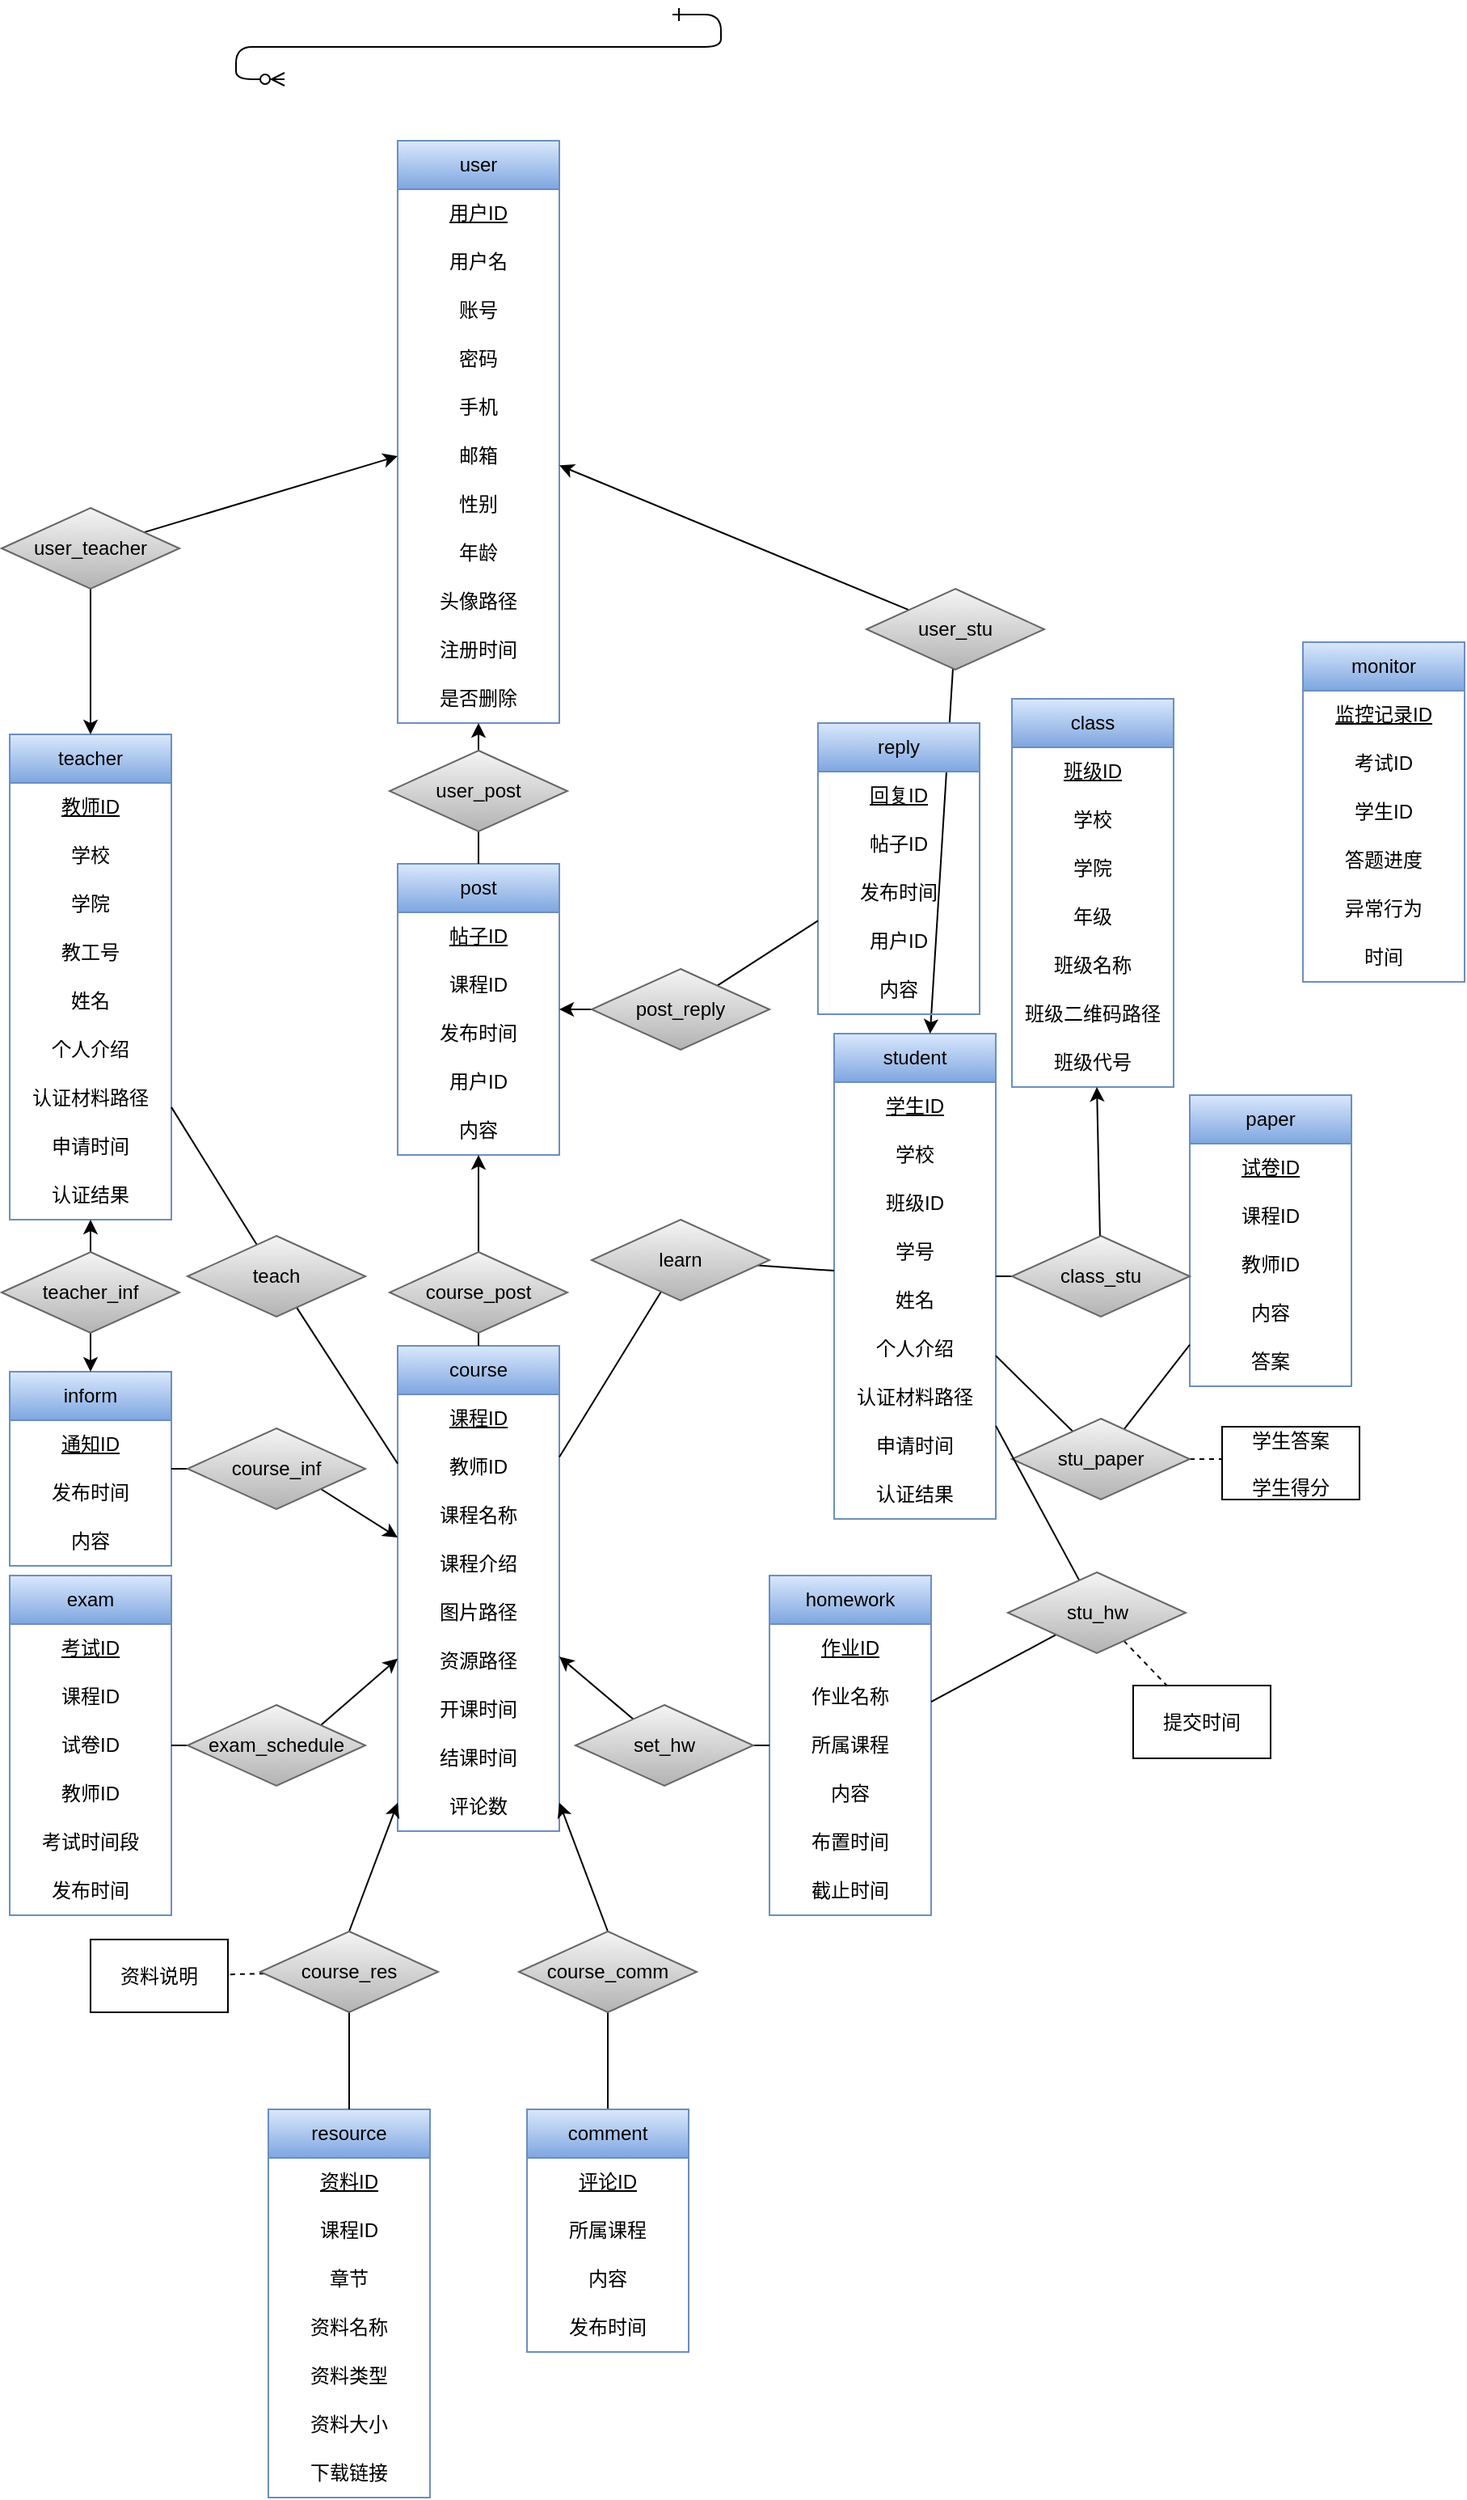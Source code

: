<mxfile version="24.6.4" type="github">
  <diagram id="R2lEEEUBdFMjLlhIrx00" name="Page-1">
    <mxGraphModel dx="1669" dy="955" grid="1" gridSize="10" guides="1" tooltips="1" connect="1" arrows="1" fold="0" page="1" pageScale="1" pageWidth="1200" pageHeight="1920" math="0" shadow="0" extFonts="Permanent Marker^https://fonts.googleapis.com/css?family=Permanent+Marker">
      <root>
        <mxCell id="0" />
        <mxCell id="1" parent="0" />
        <mxCell id="C-vyLk0tnHw3VtMMgP7b-12" value="" style="edgeStyle=entityRelationEdgeStyle;endArrow=ERzeroToMany;startArrow=ERone;endFill=1;startFill=0;" parent="1" target="C-vyLk0tnHw3VtMMgP7b-17" edge="1">
          <mxGeometry width="100" height="100" relative="1" as="geometry">
            <mxPoint x="700" y="165" as="sourcePoint" />
            <mxPoint x="460" y="205" as="targetPoint" />
          </mxGeometry>
        </mxCell>
        <mxCell id="mOBHNSPccrh7EoG30m3W-4" value="student" style="swimlane;fontStyle=0;childLayout=stackLayout;horizontal=1;startSize=30;horizontalStack=0;resizeParent=1;resizeParentMax=0;resizeLast=0;collapsible=1;marginBottom=0;whiteSpace=wrap;html=1;fillColor=#dae8fc;strokeColor=#6c8ebf;gradientColor=#7ea6e0;" vertex="1" parent="1">
          <mxGeometry x="800" y="795" width="100" height="300" as="geometry" />
        </mxCell>
        <mxCell id="mOBHNSPccrh7EoG30m3W-5" value="&lt;u&gt;学生ID&lt;/u&gt;" style="text;strokeColor=none;fillColor=none;align=center;verticalAlign=middle;spacingLeft=4;spacingRight=4;overflow=hidden;points=[[0,0.5],[1,0.5]];portConstraint=eastwest;rotatable=0;whiteSpace=wrap;html=1;" vertex="1" parent="mOBHNSPccrh7EoG30m3W-4">
          <mxGeometry y="30" width="100" height="30" as="geometry" />
        </mxCell>
        <mxCell id="mOBHNSPccrh7EoG30m3W-16" value="学校" style="text;strokeColor=none;fillColor=none;align=center;verticalAlign=middle;spacingLeft=4;spacingRight=4;overflow=hidden;points=[[0,0.5],[1,0.5]];portConstraint=eastwest;rotatable=0;whiteSpace=wrap;html=1;" vertex="1" parent="mOBHNSPccrh7EoG30m3W-4">
          <mxGeometry y="60" width="100" height="30" as="geometry" />
        </mxCell>
        <mxCell id="mOBHNSPccrh7EoG30m3W-18" value="班级ID" style="text;strokeColor=none;fillColor=none;align=center;verticalAlign=middle;spacingLeft=4;spacingRight=4;overflow=hidden;points=[[0,0.5],[1,0.5]];portConstraint=eastwest;rotatable=0;whiteSpace=wrap;html=1;" vertex="1" parent="mOBHNSPccrh7EoG30m3W-4">
          <mxGeometry y="90" width="100" height="30" as="geometry" />
        </mxCell>
        <mxCell id="mOBHNSPccrh7EoG30m3W-19" value="学号" style="text;strokeColor=none;fillColor=none;align=center;verticalAlign=middle;spacingLeft=4;spacingRight=4;overflow=hidden;points=[[0,0.5],[1,0.5]];portConstraint=eastwest;rotatable=0;whiteSpace=wrap;html=1;" vertex="1" parent="mOBHNSPccrh7EoG30m3W-4">
          <mxGeometry y="120" width="100" height="30" as="geometry" />
        </mxCell>
        <mxCell id="mOBHNSPccrh7EoG30m3W-20" value="姓名" style="text;strokeColor=none;fillColor=none;align=center;verticalAlign=middle;spacingLeft=4;spacingRight=4;overflow=hidden;points=[[0,0.5],[1,0.5]];portConstraint=eastwest;rotatable=0;whiteSpace=wrap;html=1;" vertex="1" parent="mOBHNSPccrh7EoG30m3W-4">
          <mxGeometry y="150" width="100" height="30" as="geometry" />
        </mxCell>
        <mxCell id="mOBHNSPccrh7EoG30m3W-21" value="个人介绍" style="text;strokeColor=none;fillColor=none;align=center;verticalAlign=middle;spacingLeft=4;spacingRight=4;overflow=hidden;points=[[0,0.5],[1,0.5]];portConstraint=eastwest;rotatable=0;whiteSpace=wrap;html=1;" vertex="1" parent="mOBHNSPccrh7EoG30m3W-4">
          <mxGeometry y="180" width="100" height="30" as="geometry" />
        </mxCell>
        <mxCell id="mOBHNSPccrh7EoG30m3W-22" value="认证材料路径" style="text;strokeColor=none;fillColor=none;align=center;verticalAlign=middle;spacingLeft=4;spacingRight=4;overflow=hidden;points=[[0,0.5],[1,0.5]];portConstraint=eastwest;rotatable=0;whiteSpace=wrap;html=1;" vertex="1" parent="mOBHNSPccrh7EoG30m3W-4">
          <mxGeometry y="210" width="100" height="30" as="geometry" />
        </mxCell>
        <mxCell id="mOBHNSPccrh7EoG30m3W-23" value="申请时间" style="text;strokeColor=none;fillColor=none;align=center;verticalAlign=middle;spacingLeft=4;spacingRight=4;overflow=hidden;points=[[0,0.5],[1,0.5]];portConstraint=eastwest;rotatable=0;whiteSpace=wrap;html=1;" vertex="1" parent="mOBHNSPccrh7EoG30m3W-4">
          <mxGeometry y="240" width="100" height="30" as="geometry" />
        </mxCell>
        <mxCell id="mOBHNSPccrh7EoG30m3W-24" value="认证结果" style="text;strokeColor=none;fillColor=none;align=center;verticalAlign=middle;spacingLeft=4;spacingRight=4;overflow=hidden;points=[[0,0.5],[1,0.5]];portConstraint=eastwest;rotatable=0;whiteSpace=wrap;html=1;" vertex="1" parent="mOBHNSPccrh7EoG30m3W-4">
          <mxGeometry y="270" width="100" height="30" as="geometry" />
        </mxCell>
        <mxCell id="mOBHNSPccrh7EoG30m3W-27" value="teacher" style="swimlane;fontStyle=0;childLayout=stackLayout;horizontal=1;startSize=30;horizontalStack=0;resizeParent=1;resizeParentMax=0;resizeLast=0;collapsible=1;marginBottom=0;whiteSpace=wrap;html=1;fillColor=#dae8fc;gradientColor=#7ea6e0;strokeColor=#6c8ebf;" vertex="1" parent="1">
          <mxGeometry x="290" y="610" width="100" height="300" as="geometry" />
        </mxCell>
        <mxCell id="mOBHNSPccrh7EoG30m3W-28" value="&lt;u&gt;教师ID&lt;/u&gt;" style="text;strokeColor=none;fillColor=none;align=center;verticalAlign=middle;spacingLeft=4;spacingRight=4;overflow=hidden;points=[[0,0.5],[1,0.5]];portConstraint=eastwest;rotatable=0;whiteSpace=wrap;html=1;" vertex="1" parent="mOBHNSPccrh7EoG30m3W-27">
          <mxGeometry y="30" width="100" height="30" as="geometry" />
        </mxCell>
        <mxCell id="mOBHNSPccrh7EoG30m3W-29" value="学校" style="text;strokeColor=none;fillColor=none;align=center;verticalAlign=middle;spacingLeft=4;spacingRight=4;overflow=hidden;points=[[0,0.5],[1,0.5]];portConstraint=eastwest;rotatable=0;whiteSpace=wrap;html=1;" vertex="1" parent="mOBHNSPccrh7EoG30m3W-27">
          <mxGeometry y="60" width="100" height="30" as="geometry" />
        </mxCell>
        <mxCell id="mOBHNSPccrh7EoG30m3W-30" value="学院" style="text;strokeColor=none;fillColor=none;align=center;verticalAlign=middle;spacingLeft=4;spacingRight=4;overflow=hidden;points=[[0,0.5],[1,0.5]];portConstraint=eastwest;rotatable=0;whiteSpace=wrap;html=1;" vertex="1" parent="mOBHNSPccrh7EoG30m3W-27">
          <mxGeometry y="90" width="100" height="30" as="geometry" />
        </mxCell>
        <mxCell id="mOBHNSPccrh7EoG30m3W-31" value="教工号" style="text;strokeColor=none;fillColor=none;align=center;verticalAlign=middle;spacingLeft=4;spacingRight=4;overflow=hidden;points=[[0,0.5],[1,0.5]];portConstraint=eastwest;rotatable=0;whiteSpace=wrap;html=1;" vertex="1" parent="mOBHNSPccrh7EoG30m3W-27">
          <mxGeometry y="120" width="100" height="30" as="geometry" />
        </mxCell>
        <mxCell id="mOBHNSPccrh7EoG30m3W-32" value="姓名" style="text;strokeColor=none;fillColor=none;align=center;verticalAlign=middle;spacingLeft=4;spacingRight=4;overflow=hidden;points=[[0,0.5],[1,0.5]];portConstraint=eastwest;rotatable=0;whiteSpace=wrap;html=1;" vertex="1" parent="mOBHNSPccrh7EoG30m3W-27">
          <mxGeometry y="150" width="100" height="30" as="geometry" />
        </mxCell>
        <mxCell id="mOBHNSPccrh7EoG30m3W-33" value="个人介绍" style="text;strokeColor=none;fillColor=none;align=center;verticalAlign=middle;spacingLeft=4;spacingRight=4;overflow=hidden;points=[[0,0.5],[1,0.5]];portConstraint=eastwest;rotatable=0;whiteSpace=wrap;html=1;" vertex="1" parent="mOBHNSPccrh7EoG30m3W-27">
          <mxGeometry y="180" width="100" height="30" as="geometry" />
        </mxCell>
        <mxCell id="mOBHNSPccrh7EoG30m3W-34" value="认证材料路径" style="text;strokeColor=none;fillColor=none;align=center;verticalAlign=middle;spacingLeft=4;spacingRight=4;overflow=hidden;points=[[0,0.5],[1,0.5]];portConstraint=eastwest;rotatable=0;whiteSpace=wrap;html=1;" vertex="1" parent="mOBHNSPccrh7EoG30m3W-27">
          <mxGeometry y="210" width="100" height="30" as="geometry" />
        </mxCell>
        <mxCell id="mOBHNSPccrh7EoG30m3W-35" value="申请时间" style="text;strokeColor=none;fillColor=none;align=center;verticalAlign=middle;spacingLeft=4;spacingRight=4;overflow=hidden;points=[[0,0.5],[1,0.5]];portConstraint=eastwest;rotatable=0;whiteSpace=wrap;html=1;" vertex="1" parent="mOBHNSPccrh7EoG30m3W-27">
          <mxGeometry y="240" width="100" height="30" as="geometry" />
        </mxCell>
        <mxCell id="mOBHNSPccrh7EoG30m3W-36" value="认证结果" style="text;strokeColor=none;fillColor=none;align=center;verticalAlign=middle;spacingLeft=4;spacingRight=4;overflow=hidden;points=[[0,0.5],[1,0.5]];portConstraint=eastwest;rotatable=0;whiteSpace=wrap;html=1;" vertex="1" parent="mOBHNSPccrh7EoG30m3W-27">
          <mxGeometry y="270" width="100" height="30" as="geometry" />
        </mxCell>
        <mxCell id="mOBHNSPccrh7EoG30m3W-39" value="user" style="swimlane;fontStyle=0;childLayout=stackLayout;horizontal=1;startSize=30;horizontalStack=0;resizeParent=1;resizeParentMax=0;resizeLast=0;collapsible=1;marginBottom=0;whiteSpace=wrap;html=1;fillColor=#dae8fc;strokeColor=#6c8ebf;gradientColor=#7ea6e0;" vertex="1" parent="1">
          <mxGeometry x="530" y="243" width="100" height="360" as="geometry" />
        </mxCell>
        <mxCell id="mOBHNSPccrh7EoG30m3W-40" value="&lt;u&gt;用户ID&lt;/u&gt;" style="text;strokeColor=none;fillColor=none;align=center;verticalAlign=middle;spacingLeft=4;spacingRight=4;overflow=hidden;points=[[0,0.5],[1,0.5]];portConstraint=eastwest;rotatable=0;whiteSpace=wrap;html=1;" vertex="1" parent="mOBHNSPccrh7EoG30m3W-39">
          <mxGeometry y="30" width="100" height="30" as="geometry" />
        </mxCell>
        <mxCell id="mOBHNSPccrh7EoG30m3W-41" value="用户名" style="text;strokeColor=none;fillColor=none;align=center;verticalAlign=middle;spacingLeft=4;spacingRight=4;overflow=hidden;points=[[0,0.5],[1,0.5]];portConstraint=eastwest;rotatable=0;whiteSpace=wrap;html=1;" vertex="1" parent="mOBHNSPccrh7EoG30m3W-39">
          <mxGeometry y="60" width="100" height="30" as="geometry" />
        </mxCell>
        <mxCell id="mOBHNSPccrh7EoG30m3W-42" value="账号" style="text;strokeColor=none;fillColor=none;align=center;verticalAlign=middle;spacingLeft=4;spacingRight=4;overflow=hidden;points=[[0,0.5],[1,0.5]];portConstraint=eastwest;rotatable=0;whiteSpace=wrap;html=1;" vertex="1" parent="mOBHNSPccrh7EoG30m3W-39">
          <mxGeometry y="90" width="100" height="30" as="geometry" />
        </mxCell>
        <mxCell id="mOBHNSPccrh7EoG30m3W-43" value="密码" style="text;strokeColor=none;fillColor=none;align=center;verticalAlign=middle;spacingLeft=4;spacingRight=4;overflow=hidden;points=[[0,0.5],[1,0.5]];portConstraint=eastwest;rotatable=0;whiteSpace=wrap;html=1;" vertex="1" parent="mOBHNSPccrh7EoG30m3W-39">
          <mxGeometry y="120" width="100" height="30" as="geometry" />
        </mxCell>
        <mxCell id="mOBHNSPccrh7EoG30m3W-44" value="手机" style="text;strokeColor=none;fillColor=none;align=center;verticalAlign=middle;spacingLeft=4;spacingRight=4;overflow=hidden;points=[[0,0.5],[1,0.5]];portConstraint=eastwest;rotatable=0;whiteSpace=wrap;html=1;" vertex="1" parent="mOBHNSPccrh7EoG30m3W-39">
          <mxGeometry y="150" width="100" height="30" as="geometry" />
        </mxCell>
        <mxCell id="mOBHNSPccrh7EoG30m3W-45" value="邮箱" style="text;strokeColor=none;fillColor=none;align=center;verticalAlign=middle;spacingLeft=4;spacingRight=4;overflow=hidden;points=[[0,0.5],[1,0.5]];portConstraint=eastwest;rotatable=0;whiteSpace=wrap;html=1;" vertex="1" parent="mOBHNSPccrh7EoG30m3W-39">
          <mxGeometry y="180" width="100" height="30" as="geometry" />
        </mxCell>
        <mxCell id="mOBHNSPccrh7EoG30m3W-46" value="性别" style="text;strokeColor=none;fillColor=none;align=center;verticalAlign=middle;spacingLeft=4;spacingRight=4;overflow=hidden;points=[[0,0.5],[1,0.5]];portConstraint=eastwest;rotatable=0;whiteSpace=wrap;html=1;" vertex="1" parent="mOBHNSPccrh7EoG30m3W-39">
          <mxGeometry y="210" width="100" height="30" as="geometry" />
        </mxCell>
        <mxCell id="mOBHNSPccrh7EoG30m3W-47" value="年龄" style="text;strokeColor=none;fillColor=none;align=center;verticalAlign=middle;spacingLeft=4;spacingRight=4;overflow=hidden;points=[[0,0.5],[1,0.5]];portConstraint=eastwest;rotatable=0;whiteSpace=wrap;html=1;" vertex="1" parent="mOBHNSPccrh7EoG30m3W-39">
          <mxGeometry y="240" width="100" height="30" as="geometry" />
        </mxCell>
        <mxCell id="mOBHNSPccrh7EoG30m3W-48" value="头像路径" style="text;strokeColor=none;fillColor=none;align=center;verticalAlign=middle;spacingLeft=4;spacingRight=4;overflow=hidden;points=[[0,0.5],[1,0.5]];portConstraint=eastwest;rotatable=0;whiteSpace=wrap;html=1;" vertex="1" parent="mOBHNSPccrh7EoG30m3W-39">
          <mxGeometry y="270" width="100" height="30" as="geometry" />
        </mxCell>
        <mxCell id="mOBHNSPccrh7EoG30m3W-49" value="注册时间" style="text;strokeColor=none;fillColor=none;align=center;verticalAlign=middle;spacingLeft=4;spacingRight=4;overflow=hidden;points=[[0,0.5],[1,0.5]];portConstraint=eastwest;rotatable=0;whiteSpace=wrap;html=1;" vertex="1" parent="mOBHNSPccrh7EoG30m3W-39">
          <mxGeometry y="300" width="100" height="30" as="geometry" />
        </mxCell>
        <mxCell id="mOBHNSPccrh7EoG30m3W-50" value="是否删除" style="text;strokeColor=none;fillColor=none;align=center;verticalAlign=middle;spacingLeft=4;spacingRight=4;overflow=hidden;points=[[0,0.5],[1,0.5]];portConstraint=eastwest;rotatable=0;whiteSpace=wrap;html=1;" vertex="1" parent="mOBHNSPccrh7EoG30m3W-39">
          <mxGeometry y="330" width="100" height="30" as="geometry" />
        </mxCell>
        <mxCell id="JICtloIAg-4X0a2bjhk1-2" style="rounded=0;orthogonalLoop=1;jettySize=auto;html=1;" edge="1" parent="1" source="JICtloIAg-4X0a2bjhk1-1" target="mOBHNSPccrh7EoG30m3W-27">
          <mxGeometry relative="1" as="geometry" />
        </mxCell>
        <mxCell id="JICtloIAg-4X0a2bjhk1-3" style="rounded=0;orthogonalLoop=1;jettySize=auto;html=1;" edge="1" parent="1" source="JICtloIAg-4X0a2bjhk1-1" target="mOBHNSPccrh7EoG30m3W-39">
          <mxGeometry relative="1" as="geometry" />
        </mxCell>
        <mxCell id="JICtloIAg-4X0a2bjhk1-1" value="user_teacher" style="rhombus;whiteSpace=wrap;html=1;fillColor=#f5f5f5;strokeColor=#666666;gradientColor=#b3b3b3;" vertex="1" parent="1">
          <mxGeometry x="285" y="470" width="110" height="50" as="geometry" />
        </mxCell>
        <mxCell id="JICtloIAg-4X0a2bjhk1-5" style="rounded=0;orthogonalLoop=1;jettySize=auto;html=1;" edge="1" parent="1" source="JICtloIAg-4X0a2bjhk1-4" target="mOBHNSPccrh7EoG30m3W-39">
          <mxGeometry relative="1" as="geometry" />
        </mxCell>
        <mxCell id="JICtloIAg-4X0a2bjhk1-6" style="rounded=0;orthogonalLoop=1;jettySize=auto;html=1;strokeColor=default;" edge="1" parent="1" source="JICtloIAg-4X0a2bjhk1-4" target="mOBHNSPccrh7EoG30m3W-4">
          <mxGeometry relative="1" as="geometry" />
        </mxCell>
        <mxCell id="JICtloIAg-4X0a2bjhk1-4" value="user_stu" style="rhombus;whiteSpace=wrap;html=1;fillColor=#f5f5f5;strokeColor=#666666;gradientColor=#b3b3b3;" vertex="1" parent="1">
          <mxGeometry x="820" y="520" width="110" height="50" as="geometry" />
        </mxCell>
        <mxCell id="JICtloIAg-4X0a2bjhk1-7" value="class" style="swimlane;fontStyle=0;childLayout=stackLayout;horizontal=1;startSize=30;horizontalStack=0;resizeParent=1;resizeParentMax=0;resizeLast=0;collapsible=1;marginBottom=0;whiteSpace=wrap;html=1;fillColor=#dae8fc;strokeColor=#6c8ebf;gradientColor=#7ea6e0;" vertex="1" parent="1">
          <mxGeometry x="910" y="588" width="100" height="240" as="geometry" />
        </mxCell>
        <mxCell id="JICtloIAg-4X0a2bjhk1-8" value="&lt;u&gt;班级ID&lt;/u&gt;" style="text;strokeColor=none;fillColor=none;align=center;verticalAlign=middle;spacingLeft=4;spacingRight=4;overflow=hidden;points=[[0,0.5],[1,0.5]];portConstraint=eastwest;rotatable=0;whiteSpace=wrap;html=1;" vertex="1" parent="JICtloIAg-4X0a2bjhk1-7">
          <mxGeometry y="30" width="100" height="30" as="geometry" />
        </mxCell>
        <mxCell id="JICtloIAg-4X0a2bjhk1-9" value="学校" style="text;strokeColor=none;fillColor=none;align=center;verticalAlign=middle;spacingLeft=4;spacingRight=4;overflow=hidden;points=[[0,0.5],[1,0.5]];portConstraint=eastwest;rotatable=0;whiteSpace=wrap;html=1;" vertex="1" parent="JICtloIAg-4X0a2bjhk1-7">
          <mxGeometry y="60" width="100" height="30" as="geometry" />
        </mxCell>
        <mxCell id="JICtloIAg-4X0a2bjhk1-10" value="学院" style="text;strokeColor=none;fillColor=none;align=center;verticalAlign=middle;spacingLeft=4;spacingRight=4;overflow=hidden;points=[[0,0.5],[1,0.5]];portConstraint=eastwest;rotatable=0;whiteSpace=wrap;html=1;" vertex="1" parent="JICtloIAg-4X0a2bjhk1-7">
          <mxGeometry y="90" width="100" height="30" as="geometry" />
        </mxCell>
        <mxCell id="JICtloIAg-4X0a2bjhk1-11" value="年级" style="text;strokeColor=none;fillColor=none;align=center;verticalAlign=middle;spacingLeft=4;spacingRight=4;overflow=hidden;points=[[0,0.5],[1,0.5]];portConstraint=eastwest;rotatable=0;whiteSpace=wrap;html=1;" vertex="1" parent="JICtloIAg-4X0a2bjhk1-7">
          <mxGeometry y="120" width="100" height="30" as="geometry" />
        </mxCell>
        <mxCell id="JICtloIAg-4X0a2bjhk1-12" value="班级名称" style="text;strokeColor=none;fillColor=none;align=center;verticalAlign=middle;spacingLeft=4;spacingRight=4;overflow=hidden;points=[[0,0.5],[1,0.5]];portConstraint=eastwest;rotatable=0;whiteSpace=wrap;html=1;" vertex="1" parent="JICtloIAg-4X0a2bjhk1-7">
          <mxGeometry y="150" width="100" height="30" as="geometry" />
        </mxCell>
        <mxCell id="JICtloIAg-4X0a2bjhk1-13" value="班级二维码路径" style="text;strokeColor=none;fillColor=none;align=center;verticalAlign=middle;spacingLeft=4;spacingRight=4;overflow=hidden;points=[[0,0.5],[1,0.5]];portConstraint=eastwest;rotatable=0;whiteSpace=wrap;html=1;" vertex="1" parent="JICtloIAg-4X0a2bjhk1-7">
          <mxGeometry y="180" width="100" height="30" as="geometry" />
        </mxCell>
        <mxCell id="JICtloIAg-4X0a2bjhk1-14" value="班级代号" style="text;strokeColor=none;fillColor=none;align=center;verticalAlign=middle;spacingLeft=4;spacingRight=4;overflow=hidden;points=[[0,0.5],[1,0.5]];portConstraint=eastwest;rotatable=0;whiteSpace=wrap;html=1;" vertex="1" parent="JICtloIAg-4X0a2bjhk1-7">
          <mxGeometry y="210" width="100" height="30" as="geometry" />
        </mxCell>
        <mxCell id="JICtloIAg-4X0a2bjhk1-19" value="course" style="swimlane;fontStyle=0;childLayout=stackLayout;horizontal=1;startSize=30;horizontalStack=0;resizeParent=1;resizeParentMax=0;resizeLast=0;collapsible=1;marginBottom=0;whiteSpace=wrap;html=1;fillColor=#dae8fc;gradientColor=#7ea6e0;strokeColor=#6c8ebf;" vertex="1" parent="1">
          <mxGeometry x="530" y="988" width="100" height="300" as="geometry" />
        </mxCell>
        <mxCell id="JICtloIAg-4X0a2bjhk1-20" value="&lt;u&gt;课程ID&lt;/u&gt;" style="text;strokeColor=none;fillColor=none;align=center;verticalAlign=middle;spacingLeft=4;spacingRight=4;overflow=hidden;points=[[0,0.5],[1,0.5]];portConstraint=eastwest;rotatable=0;whiteSpace=wrap;html=1;" vertex="1" parent="JICtloIAg-4X0a2bjhk1-19">
          <mxGeometry y="30" width="100" height="30" as="geometry" />
        </mxCell>
        <mxCell id="JICtloIAg-4X0a2bjhk1-21" value="教师ID" style="text;strokeColor=none;fillColor=none;align=center;verticalAlign=middle;spacingLeft=4;spacingRight=4;overflow=hidden;points=[[0,0.5],[1,0.5]];portConstraint=eastwest;rotatable=0;whiteSpace=wrap;html=1;" vertex="1" parent="JICtloIAg-4X0a2bjhk1-19">
          <mxGeometry y="60" width="100" height="30" as="geometry" />
        </mxCell>
        <mxCell id="JICtloIAg-4X0a2bjhk1-22" value="课程名称" style="text;strokeColor=none;fillColor=none;align=center;verticalAlign=middle;spacingLeft=4;spacingRight=4;overflow=hidden;points=[[0,0.5],[1,0.5]];portConstraint=eastwest;rotatable=0;whiteSpace=wrap;html=1;" vertex="1" parent="JICtloIAg-4X0a2bjhk1-19">
          <mxGeometry y="90" width="100" height="30" as="geometry" />
        </mxCell>
        <mxCell id="JICtloIAg-4X0a2bjhk1-23" value="课程介绍" style="text;strokeColor=none;fillColor=none;align=center;verticalAlign=middle;spacingLeft=4;spacingRight=4;overflow=hidden;points=[[0,0.5],[1,0.5]];portConstraint=eastwest;rotatable=0;whiteSpace=wrap;html=1;" vertex="1" parent="JICtloIAg-4X0a2bjhk1-19">
          <mxGeometry y="120" width="100" height="30" as="geometry" />
        </mxCell>
        <mxCell id="JICtloIAg-4X0a2bjhk1-24" value="图片路径" style="text;strokeColor=none;fillColor=none;align=center;verticalAlign=middle;spacingLeft=4;spacingRight=4;overflow=hidden;points=[[0,0.5],[1,0.5]];portConstraint=eastwest;rotatable=0;whiteSpace=wrap;html=1;" vertex="1" parent="JICtloIAg-4X0a2bjhk1-19">
          <mxGeometry y="150" width="100" height="30" as="geometry" />
        </mxCell>
        <mxCell id="JICtloIAg-4X0a2bjhk1-25" value="资源路径" style="text;strokeColor=none;fillColor=none;align=center;verticalAlign=middle;spacingLeft=4;spacingRight=4;overflow=hidden;points=[[0,0.5],[1,0.5]];portConstraint=eastwest;rotatable=0;whiteSpace=wrap;html=1;" vertex="1" parent="JICtloIAg-4X0a2bjhk1-19">
          <mxGeometry y="180" width="100" height="30" as="geometry" />
        </mxCell>
        <mxCell id="JICtloIAg-4X0a2bjhk1-26" value="开课时间" style="text;strokeColor=none;fillColor=none;align=center;verticalAlign=middle;spacingLeft=4;spacingRight=4;overflow=hidden;points=[[0,0.5],[1,0.5]];portConstraint=eastwest;rotatable=0;whiteSpace=wrap;html=1;" vertex="1" parent="JICtloIAg-4X0a2bjhk1-19">
          <mxGeometry y="210" width="100" height="30" as="geometry" />
        </mxCell>
        <mxCell id="JICtloIAg-4X0a2bjhk1-27" value="结课时间" style="text;strokeColor=none;fillColor=none;align=center;verticalAlign=middle;spacingLeft=4;spacingRight=4;overflow=hidden;points=[[0,0.5],[1,0.5]];portConstraint=eastwest;rotatable=0;whiteSpace=wrap;html=1;" vertex="1" parent="JICtloIAg-4X0a2bjhk1-19">
          <mxGeometry y="240" width="100" height="30" as="geometry" />
        </mxCell>
        <mxCell id="JICtloIAg-4X0a2bjhk1-28" value="评论数" style="text;strokeColor=none;fillColor=none;align=center;verticalAlign=middle;spacingLeft=4;spacingRight=4;overflow=hidden;points=[[0,0.5],[1,0.5]];portConstraint=eastwest;rotatable=0;whiteSpace=wrap;html=1;" vertex="1" parent="JICtloIAg-4X0a2bjhk1-19">
          <mxGeometry y="270" width="100" height="30" as="geometry" />
        </mxCell>
        <mxCell id="JICtloIAg-4X0a2bjhk1-31" value="resource" style="swimlane;fontStyle=0;childLayout=stackLayout;horizontal=1;startSize=30;horizontalStack=0;resizeParent=1;resizeParentMax=0;resizeLast=0;collapsible=1;marginBottom=0;whiteSpace=wrap;html=1;fillColor=#dae8fc;strokeColor=#6c8ebf;gradientColor=#7ea6e0;" vertex="1" parent="1">
          <mxGeometry x="450" y="1460" width="100" height="240" as="geometry" />
        </mxCell>
        <mxCell id="JICtloIAg-4X0a2bjhk1-32" value="&lt;u&gt;资料ID&lt;/u&gt;" style="text;strokeColor=none;fillColor=none;align=center;verticalAlign=middle;spacingLeft=4;spacingRight=4;overflow=hidden;points=[[0,0.5],[1,0.5]];portConstraint=eastwest;rotatable=0;whiteSpace=wrap;html=1;" vertex="1" parent="JICtloIAg-4X0a2bjhk1-31">
          <mxGeometry y="30" width="100" height="30" as="geometry" />
        </mxCell>
        <mxCell id="JICtloIAg-4X0a2bjhk1-33" value="课程ID" style="text;strokeColor=none;fillColor=none;align=center;verticalAlign=middle;spacingLeft=4;spacingRight=4;overflow=hidden;points=[[0,0.5],[1,0.5]];portConstraint=eastwest;rotatable=0;whiteSpace=wrap;html=1;" vertex="1" parent="JICtloIAg-4X0a2bjhk1-31">
          <mxGeometry y="60" width="100" height="30" as="geometry" />
        </mxCell>
        <mxCell id="JICtloIAg-4X0a2bjhk1-34" value="章节" style="text;strokeColor=none;fillColor=none;align=center;verticalAlign=middle;spacingLeft=4;spacingRight=4;overflow=hidden;points=[[0,0.5],[1,0.5]];portConstraint=eastwest;rotatable=0;whiteSpace=wrap;html=1;" vertex="1" parent="JICtloIAg-4X0a2bjhk1-31">
          <mxGeometry y="90" width="100" height="30" as="geometry" />
        </mxCell>
        <mxCell id="JICtloIAg-4X0a2bjhk1-35" value="资料名称" style="text;strokeColor=none;fillColor=none;align=center;verticalAlign=middle;spacingLeft=4;spacingRight=4;overflow=hidden;points=[[0,0.5],[1,0.5]];portConstraint=eastwest;rotatable=0;whiteSpace=wrap;html=1;" vertex="1" parent="JICtloIAg-4X0a2bjhk1-31">
          <mxGeometry y="120" width="100" height="30" as="geometry" />
        </mxCell>
        <mxCell id="JICtloIAg-4X0a2bjhk1-36" value="资料类型" style="text;strokeColor=none;fillColor=none;align=center;verticalAlign=middle;spacingLeft=4;spacingRight=4;overflow=hidden;points=[[0,0.5],[1,0.5]];portConstraint=eastwest;rotatable=0;whiteSpace=wrap;html=1;" vertex="1" parent="JICtloIAg-4X0a2bjhk1-31">
          <mxGeometry y="150" width="100" height="30" as="geometry" />
        </mxCell>
        <mxCell id="JICtloIAg-4X0a2bjhk1-37" value="资料大小" style="text;strokeColor=none;fillColor=none;align=center;verticalAlign=middle;spacingLeft=4;spacingRight=4;overflow=hidden;points=[[0,0.5],[1,0.5]];portConstraint=eastwest;rotatable=0;whiteSpace=wrap;html=1;" vertex="1" parent="JICtloIAg-4X0a2bjhk1-31">
          <mxGeometry y="180" width="100" height="30" as="geometry" />
        </mxCell>
        <mxCell id="JICtloIAg-4X0a2bjhk1-38" value="下载链接" style="text;strokeColor=none;fillColor=none;align=center;verticalAlign=middle;spacingLeft=4;spacingRight=4;overflow=hidden;points=[[0,0.5],[1,0.5]];portConstraint=eastwest;rotatable=0;whiteSpace=wrap;html=1;" vertex="1" parent="JICtloIAg-4X0a2bjhk1-31">
          <mxGeometry y="210" width="100" height="30" as="geometry" />
        </mxCell>
        <mxCell id="JICtloIAg-4X0a2bjhk1-41" value="inform" style="swimlane;fontStyle=0;childLayout=stackLayout;horizontal=1;startSize=30;horizontalStack=0;resizeParent=1;resizeParentMax=0;resizeLast=0;collapsible=1;marginBottom=0;whiteSpace=wrap;html=1;fillColor=#dae8fc;strokeColor=#6c8ebf;gradientColor=#7ea6e0;" vertex="1" parent="1">
          <mxGeometry x="290" y="1004" width="100" height="120" as="geometry" />
        </mxCell>
        <mxCell id="JICtloIAg-4X0a2bjhk1-42" value="&lt;u&gt;通知ID&lt;/u&gt;" style="text;strokeColor=none;fillColor=none;align=center;verticalAlign=middle;spacingLeft=4;spacingRight=4;overflow=hidden;points=[[0,0.5],[1,0.5]];portConstraint=eastwest;rotatable=0;whiteSpace=wrap;html=1;" vertex="1" parent="JICtloIAg-4X0a2bjhk1-41">
          <mxGeometry y="30" width="100" height="30" as="geometry" />
        </mxCell>
        <mxCell id="JICtloIAg-4X0a2bjhk1-43" value="发布时间" style="text;strokeColor=none;fillColor=none;align=center;verticalAlign=middle;spacingLeft=4;spacingRight=4;overflow=hidden;points=[[0,0.5],[1,0.5]];portConstraint=eastwest;rotatable=0;whiteSpace=wrap;html=1;" vertex="1" parent="JICtloIAg-4X0a2bjhk1-41">
          <mxGeometry y="60" width="100" height="30" as="geometry" />
        </mxCell>
        <mxCell id="JICtloIAg-4X0a2bjhk1-44" value="内容" style="text;strokeColor=none;fillColor=none;align=center;verticalAlign=middle;spacingLeft=4;spacingRight=4;overflow=hidden;points=[[0,0.5],[1,0.5]];portConstraint=eastwest;rotatable=0;whiteSpace=wrap;html=1;" vertex="1" parent="JICtloIAg-4X0a2bjhk1-41">
          <mxGeometry y="90" width="100" height="30" as="geometry" />
        </mxCell>
        <mxCell id="JICtloIAg-4X0a2bjhk1-49" value="homework" style="swimlane;fontStyle=0;childLayout=stackLayout;horizontal=1;startSize=30;horizontalStack=0;resizeParent=1;resizeParentMax=0;resizeLast=0;collapsible=1;marginBottom=0;whiteSpace=wrap;html=1;fillColor=#dae8fc;gradientColor=#7ea6e0;strokeColor=#6c8ebf;" vertex="1" parent="1">
          <mxGeometry x="760" y="1130" width="100" height="210" as="geometry" />
        </mxCell>
        <mxCell id="JICtloIAg-4X0a2bjhk1-50" value="&lt;u&gt;作业ID&lt;/u&gt;" style="text;strokeColor=none;fillColor=none;align=center;verticalAlign=middle;spacingLeft=4;spacingRight=4;overflow=hidden;points=[[0,0.5],[1,0.5]];portConstraint=eastwest;rotatable=0;whiteSpace=wrap;html=1;" vertex="1" parent="JICtloIAg-4X0a2bjhk1-49">
          <mxGeometry y="30" width="100" height="30" as="geometry" />
        </mxCell>
        <mxCell id="JICtloIAg-4X0a2bjhk1-51" value="作业名称" style="text;strokeColor=none;fillColor=none;align=center;verticalAlign=middle;spacingLeft=4;spacingRight=4;overflow=hidden;points=[[0,0.5],[1,0.5]];portConstraint=eastwest;rotatable=0;whiteSpace=wrap;html=1;" vertex="1" parent="JICtloIAg-4X0a2bjhk1-49">
          <mxGeometry y="60" width="100" height="30" as="geometry" />
        </mxCell>
        <mxCell id="JICtloIAg-4X0a2bjhk1-52" value="所属课程" style="text;strokeColor=none;fillColor=none;align=center;verticalAlign=middle;spacingLeft=4;spacingRight=4;overflow=hidden;points=[[0,0.5],[1,0.5]];portConstraint=eastwest;rotatable=0;whiteSpace=wrap;html=1;" vertex="1" parent="JICtloIAg-4X0a2bjhk1-49">
          <mxGeometry y="90" width="100" height="30" as="geometry" />
        </mxCell>
        <mxCell id="JICtloIAg-4X0a2bjhk1-53" value="内容" style="text;strokeColor=none;fillColor=none;align=center;verticalAlign=middle;spacingLeft=4;spacingRight=4;overflow=hidden;points=[[0,0.5],[1,0.5]];portConstraint=eastwest;rotatable=0;whiteSpace=wrap;html=1;" vertex="1" parent="JICtloIAg-4X0a2bjhk1-49">
          <mxGeometry y="120" width="100" height="30" as="geometry" />
        </mxCell>
        <mxCell id="JICtloIAg-4X0a2bjhk1-54" value="布置时间" style="text;strokeColor=none;fillColor=none;align=center;verticalAlign=middle;spacingLeft=4;spacingRight=4;overflow=hidden;points=[[0,0.5],[1,0.5]];portConstraint=eastwest;rotatable=0;whiteSpace=wrap;html=1;" vertex="1" parent="JICtloIAg-4X0a2bjhk1-49">
          <mxGeometry y="150" width="100" height="30" as="geometry" />
        </mxCell>
        <mxCell id="JICtloIAg-4X0a2bjhk1-55" value="截止时间" style="text;strokeColor=none;fillColor=none;align=center;verticalAlign=middle;spacingLeft=4;spacingRight=4;overflow=hidden;points=[[0,0.5],[1,0.5]];portConstraint=eastwest;rotatable=0;whiteSpace=wrap;html=1;" vertex="1" parent="JICtloIAg-4X0a2bjhk1-49">
          <mxGeometry y="180" width="100" height="30" as="geometry" />
        </mxCell>
        <mxCell id="JICtloIAg-4X0a2bjhk1-61" value="reply" style="swimlane;fontStyle=0;childLayout=stackLayout;horizontal=1;startSize=30;horizontalStack=0;resizeParent=1;resizeParentMax=0;resizeLast=0;collapsible=1;marginBottom=0;whiteSpace=wrap;html=1;fillColor=#dae8fc;gradientColor=#7ea6e0;strokeColor=#6c8ebf;" vertex="1" parent="1">
          <mxGeometry x="790" y="603" width="100" height="180" as="geometry" />
        </mxCell>
        <mxCell id="JICtloIAg-4X0a2bjhk1-62" value="&lt;u&gt;回复ID&lt;/u&gt;" style="text;strokeColor=none;fillColor=none;align=center;verticalAlign=middle;spacingLeft=4;spacingRight=4;overflow=hidden;points=[[0,0.5],[1,0.5]];portConstraint=eastwest;rotatable=0;whiteSpace=wrap;html=1;" vertex="1" parent="JICtloIAg-4X0a2bjhk1-61">
          <mxGeometry y="30" width="100" height="30" as="geometry" />
        </mxCell>
        <mxCell id="JICtloIAg-4X0a2bjhk1-66" value="帖子ID" style="text;strokeColor=none;fillColor=none;align=center;verticalAlign=middle;spacingLeft=4;spacingRight=4;overflow=hidden;points=[[0,0.5],[1,0.5]];portConstraint=eastwest;rotatable=0;whiteSpace=wrap;html=1;" vertex="1" parent="JICtloIAg-4X0a2bjhk1-61">
          <mxGeometry y="60" width="100" height="30" as="geometry" />
        </mxCell>
        <mxCell id="JICtloIAg-4X0a2bjhk1-63" value="发布时间" style="text;strokeColor=none;fillColor=none;align=center;verticalAlign=middle;spacingLeft=4;spacingRight=4;overflow=hidden;points=[[0,0.5],[1,0.5]];portConstraint=eastwest;rotatable=0;whiteSpace=wrap;html=1;" vertex="1" parent="JICtloIAg-4X0a2bjhk1-61">
          <mxGeometry y="90" width="100" height="30" as="geometry" />
        </mxCell>
        <mxCell id="JICtloIAg-4X0a2bjhk1-64" value="用户ID" style="text;strokeColor=none;fillColor=none;align=center;verticalAlign=middle;spacingLeft=4;spacingRight=4;overflow=hidden;points=[[0,0.5],[1,0.5]];portConstraint=eastwest;rotatable=0;whiteSpace=wrap;html=1;" vertex="1" parent="JICtloIAg-4X0a2bjhk1-61">
          <mxGeometry y="120" width="100" height="30" as="geometry" />
        </mxCell>
        <mxCell id="JICtloIAg-4X0a2bjhk1-65" value="内容" style="text;strokeColor=none;fillColor=none;align=center;verticalAlign=middle;spacingLeft=4;spacingRight=4;overflow=hidden;points=[[0,0.5],[1,0.5]];portConstraint=eastwest;rotatable=0;whiteSpace=wrap;html=1;" vertex="1" parent="JICtloIAg-4X0a2bjhk1-61">
          <mxGeometry y="150" width="100" height="30" as="geometry" />
        </mxCell>
        <mxCell id="JICtloIAg-4X0a2bjhk1-68" value="exam" style="swimlane;fontStyle=0;childLayout=stackLayout;horizontal=1;startSize=30;horizontalStack=0;resizeParent=1;resizeParentMax=0;resizeLast=0;collapsible=1;marginBottom=0;whiteSpace=wrap;html=1;fillColor=#dae8fc;strokeColor=#6c8ebf;gradientColor=#7ea6e0;" vertex="1" parent="1">
          <mxGeometry x="290" y="1130" width="100" height="210" as="geometry" />
        </mxCell>
        <mxCell id="JICtloIAg-4X0a2bjhk1-69" value="&lt;u&gt;考试ID&lt;/u&gt;" style="text;strokeColor=none;fillColor=none;align=center;verticalAlign=middle;spacingLeft=4;spacingRight=4;overflow=hidden;points=[[0,0.5],[1,0.5]];portConstraint=eastwest;rotatable=0;whiteSpace=wrap;html=1;" vertex="1" parent="JICtloIAg-4X0a2bjhk1-68">
          <mxGeometry y="30" width="100" height="30" as="geometry" />
        </mxCell>
        <mxCell id="JICtloIAg-4X0a2bjhk1-70" value="课程ID" style="text;strokeColor=none;fillColor=none;align=center;verticalAlign=middle;spacingLeft=4;spacingRight=4;overflow=hidden;points=[[0,0.5],[1,0.5]];portConstraint=eastwest;rotatable=0;whiteSpace=wrap;html=1;" vertex="1" parent="JICtloIAg-4X0a2bjhk1-68">
          <mxGeometry y="60" width="100" height="30" as="geometry" />
        </mxCell>
        <mxCell id="JICtloIAg-4X0a2bjhk1-71" value="试卷ID" style="text;strokeColor=none;fillColor=none;align=center;verticalAlign=middle;spacingLeft=4;spacingRight=4;overflow=hidden;points=[[0,0.5],[1,0.5]];portConstraint=eastwest;rotatable=0;whiteSpace=wrap;html=1;" vertex="1" parent="JICtloIAg-4X0a2bjhk1-68">
          <mxGeometry y="90" width="100" height="30" as="geometry" />
        </mxCell>
        <mxCell id="JICtloIAg-4X0a2bjhk1-72" value="教师ID" style="text;strokeColor=none;fillColor=none;align=center;verticalAlign=middle;spacingLeft=4;spacingRight=4;overflow=hidden;points=[[0,0.5],[1,0.5]];portConstraint=eastwest;rotatable=0;whiteSpace=wrap;html=1;" vertex="1" parent="JICtloIAg-4X0a2bjhk1-68">
          <mxGeometry y="120" width="100" height="30" as="geometry" />
        </mxCell>
        <mxCell id="JICtloIAg-4X0a2bjhk1-173" value="考试时间段" style="text;strokeColor=none;fillColor=none;align=center;verticalAlign=middle;spacingLeft=4;spacingRight=4;overflow=hidden;points=[[0,0.5],[1,0.5]];portConstraint=eastwest;rotatable=0;whiteSpace=wrap;html=1;" vertex="1" parent="JICtloIAg-4X0a2bjhk1-68">
          <mxGeometry y="150" width="100" height="30" as="geometry" />
        </mxCell>
        <mxCell id="JICtloIAg-4X0a2bjhk1-174" value="发布时间" style="text;strokeColor=none;fillColor=none;align=center;verticalAlign=middle;spacingLeft=4;spacingRight=4;overflow=hidden;points=[[0,0.5],[1,0.5]];portConstraint=eastwest;rotatable=0;whiteSpace=wrap;html=1;" vertex="1" parent="JICtloIAg-4X0a2bjhk1-68">
          <mxGeometry y="180" width="100" height="30" as="geometry" />
        </mxCell>
        <mxCell id="JICtloIAg-4X0a2bjhk1-74" value="paper" style="swimlane;fontStyle=0;childLayout=stackLayout;horizontal=1;startSize=30;horizontalStack=0;resizeParent=1;resizeParentMax=0;resizeLast=0;collapsible=1;marginBottom=0;whiteSpace=wrap;html=1;fillColor=#dae8fc;gradientColor=#7ea6e0;strokeColor=#6c8ebf;" vertex="1" parent="1">
          <mxGeometry x="1020" y="833" width="100" height="180" as="geometry" />
        </mxCell>
        <mxCell id="JICtloIAg-4X0a2bjhk1-75" value="&lt;u&gt;试卷ID&lt;/u&gt;" style="text;strokeColor=none;fillColor=none;align=center;verticalAlign=middle;spacingLeft=4;spacingRight=4;overflow=hidden;points=[[0,0.5],[1,0.5]];portConstraint=eastwest;rotatable=0;whiteSpace=wrap;html=1;" vertex="1" parent="JICtloIAg-4X0a2bjhk1-74">
          <mxGeometry y="30" width="100" height="30" as="geometry" />
        </mxCell>
        <mxCell id="JICtloIAg-4X0a2bjhk1-76" value="课程ID" style="text;strokeColor=none;fillColor=none;align=center;verticalAlign=middle;spacingLeft=4;spacingRight=4;overflow=hidden;points=[[0,0.5],[1,0.5]];portConstraint=eastwest;rotatable=0;whiteSpace=wrap;html=1;" vertex="1" parent="JICtloIAg-4X0a2bjhk1-74">
          <mxGeometry y="60" width="100" height="30" as="geometry" />
        </mxCell>
        <mxCell id="JICtloIAg-4X0a2bjhk1-77" value="教师ID" style="text;strokeColor=none;fillColor=none;align=center;verticalAlign=middle;spacingLeft=4;spacingRight=4;overflow=hidden;points=[[0,0.5],[1,0.5]];portConstraint=eastwest;rotatable=0;whiteSpace=wrap;html=1;" vertex="1" parent="JICtloIAg-4X0a2bjhk1-74">
          <mxGeometry y="90" width="100" height="30" as="geometry" />
        </mxCell>
        <mxCell id="JICtloIAg-4X0a2bjhk1-79" value="内容" style="text;strokeColor=none;fillColor=none;align=center;verticalAlign=middle;spacingLeft=4;spacingRight=4;overflow=hidden;points=[[0,0.5],[1,0.5]];portConstraint=eastwest;rotatable=0;whiteSpace=wrap;html=1;" vertex="1" parent="JICtloIAg-4X0a2bjhk1-74">
          <mxGeometry y="120" width="100" height="30" as="geometry" />
        </mxCell>
        <mxCell id="JICtloIAg-4X0a2bjhk1-80" value="答案" style="text;strokeColor=none;fillColor=none;align=center;verticalAlign=middle;spacingLeft=4;spacingRight=4;overflow=hidden;points=[[0,0.5],[1,0.5]];portConstraint=eastwest;rotatable=0;whiteSpace=wrap;html=1;" vertex="1" parent="JICtloIAg-4X0a2bjhk1-74">
          <mxGeometry y="150" width="100" height="30" as="geometry" />
        </mxCell>
        <mxCell id="JICtloIAg-4X0a2bjhk1-83" value="monitor" style="swimlane;fontStyle=0;childLayout=stackLayout;horizontal=1;startSize=30;horizontalStack=0;resizeParent=1;resizeParentMax=0;resizeLast=0;collapsible=1;marginBottom=0;whiteSpace=wrap;html=1;fillColor=#dae8fc;strokeColor=#6c8ebf;gradientColor=#7ea6e0;" vertex="1" parent="1">
          <mxGeometry x="1090" y="553" width="100" height="210" as="geometry" />
        </mxCell>
        <mxCell id="JICtloIAg-4X0a2bjhk1-84" value="&lt;u&gt;监控记录ID&lt;/u&gt;" style="text;strokeColor=none;fillColor=none;align=center;verticalAlign=middle;spacingLeft=4;spacingRight=4;overflow=hidden;points=[[0,0.5],[1,0.5]];portConstraint=eastwest;rotatable=0;whiteSpace=wrap;html=1;" vertex="1" parent="JICtloIAg-4X0a2bjhk1-83">
          <mxGeometry y="30" width="100" height="30" as="geometry" />
        </mxCell>
        <mxCell id="JICtloIAg-4X0a2bjhk1-85" value="考试ID" style="text;strokeColor=none;fillColor=none;align=center;verticalAlign=middle;spacingLeft=4;spacingRight=4;overflow=hidden;points=[[0,0.5],[1,0.5]];portConstraint=eastwest;rotatable=0;whiteSpace=wrap;html=1;" vertex="1" parent="JICtloIAg-4X0a2bjhk1-83">
          <mxGeometry y="60" width="100" height="30" as="geometry" />
        </mxCell>
        <mxCell id="JICtloIAg-4X0a2bjhk1-86" value="学生ID" style="text;strokeColor=none;fillColor=none;align=center;verticalAlign=middle;spacingLeft=4;spacingRight=4;overflow=hidden;points=[[0,0.5],[1,0.5]];portConstraint=eastwest;rotatable=0;whiteSpace=wrap;html=1;" vertex="1" parent="JICtloIAg-4X0a2bjhk1-83">
          <mxGeometry y="90" width="100" height="30" as="geometry" />
        </mxCell>
        <mxCell id="JICtloIAg-4X0a2bjhk1-87" value="答题进度" style="text;strokeColor=none;fillColor=none;align=center;verticalAlign=middle;spacingLeft=4;spacingRight=4;overflow=hidden;points=[[0,0.5],[1,0.5]];portConstraint=eastwest;rotatable=0;whiteSpace=wrap;html=1;" vertex="1" parent="JICtloIAg-4X0a2bjhk1-83">
          <mxGeometry y="120" width="100" height="30" as="geometry" />
        </mxCell>
        <mxCell id="JICtloIAg-4X0a2bjhk1-88" value="异常行为" style="text;strokeColor=none;fillColor=none;align=center;verticalAlign=middle;spacingLeft=4;spacingRight=4;overflow=hidden;points=[[0,0.5],[1,0.5]];portConstraint=eastwest;rotatable=0;whiteSpace=wrap;html=1;" vertex="1" parent="JICtloIAg-4X0a2bjhk1-83">
          <mxGeometry y="150" width="100" height="30" as="geometry" />
        </mxCell>
        <mxCell id="JICtloIAg-4X0a2bjhk1-89" value="时间" style="text;strokeColor=none;fillColor=none;align=center;verticalAlign=middle;spacingLeft=4;spacingRight=4;overflow=hidden;points=[[0,0.5],[1,0.5]];portConstraint=eastwest;rotatable=0;whiteSpace=wrap;html=1;" vertex="1" parent="JICtloIAg-4X0a2bjhk1-83">
          <mxGeometry y="180" width="100" height="30" as="geometry" />
        </mxCell>
        <mxCell id="JICtloIAg-4X0a2bjhk1-92" style="rounded=0;orthogonalLoop=1;jettySize=auto;html=1;endArrow=none;endFill=0;" edge="1" parent="1" source="JICtloIAg-4X0a2bjhk1-91" target="JICtloIAg-4X0a2bjhk1-49">
          <mxGeometry relative="1" as="geometry" />
        </mxCell>
        <mxCell id="JICtloIAg-4X0a2bjhk1-118" style="rounded=0;orthogonalLoop=1;jettySize=auto;html=1;" edge="1" parent="1" source="JICtloIAg-4X0a2bjhk1-91" target="JICtloIAg-4X0a2bjhk1-19">
          <mxGeometry relative="1" as="geometry">
            <Array as="points" />
          </mxGeometry>
        </mxCell>
        <mxCell id="JICtloIAg-4X0a2bjhk1-91" value="set_hw" style="rhombus;whiteSpace=wrap;html=1;fillColor=#f5f5f5;strokeColor=#666666;gradientColor=#b3b3b3;" vertex="1" parent="1">
          <mxGeometry x="640" y="1210" width="110" height="50" as="geometry" />
        </mxCell>
        <mxCell id="JICtloIAg-4X0a2bjhk1-94" value="post" style="swimlane;fontStyle=0;childLayout=stackLayout;horizontal=1;startSize=30;horizontalStack=0;resizeParent=1;resizeParentMax=0;resizeLast=0;collapsible=1;marginBottom=0;whiteSpace=wrap;html=1;fillColor=#dae8fc;gradientColor=#7ea6e0;strokeColor=#6c8ebf;" vertex="1" parent="1">
          <mxGeometry x="530" y="690" width="100" height="180" as="geometry" />
        </mxCell>
        <mxCell id="JICtloIAg-4X0a2bjhk1-95" value="&lt;u&gt;帖子ID&lt;/u&gt;" style="text;strokeColor=none;fillColor=none;align=center;verticalAlign=middle;spacingLeft=4;spacingRight=4;overflow=hidden;points=[[0,0.5],[1,0.5]];portConstraint=eastwest;rotatable=0;whiteSpace=wrap;html=1;" vertex="1" parent="JICtloIAg-4X0a2bjhk1-94">
          <mxGeometry y="30" width="100" height="30" as="geometry" />
        </mxCell>
        <mxCell id="JICtloIAg-4X0a2bjhk1-100" value="课程ID" style="text;strokeColor=none;fillColor=none;align=center;verticalAlign=middle;spacingLeft=4;spacingRight=4;overflow=hidden;points=[[0,0.5],[1,0.5]];portConstraint=eastwest;rotatable=0;whiteSpace=wrap;html=1;" vertex="1" parent="JICtloIAg-4X0a2bjhk1-94">
          <mxGeometry y="60" width="100" height="30" as="geometry" />
        </mxCell>
        <mxCell id="JICtloIAg-4X0a2bjhk1-96" value="发布时间" style="text;strokeColor=none;fillColor=none;align=center;verticalAlign=middle;spacingLeft=4;spacingRight=4;overflow=hidden;points=[[0,0.5],[1,0.5]];portConstraint=eastwest;rotatable=0;whiteSpace=wrap;html=1;" vertex="1" parent="JICtloIAg-4X0a2bjhk1-94">
          <mxGeometry y="90" width="100" height="30" as="geometry" />
        </mxCell>
        <mxCell id="JICtloIAg-4X0a2bjhk1-97" value="用户ID" style="text;strokeColor=none;fillColor=none;align=center;verticalAlign=middle;spacingLeft=4;spacingRight=4;overflow=hidden;points=[[0,0.5],[1,0.5]];portConstraint=eastwest;rotatable=0;whiteSpace=wrap;html=1;" vertex="1" parent="JICtloIAg-4X0a2bjhk1-94">
          <mxGeometry y="120" width="100" height="30" as="geometry" />
        </mxCell>
        <mxCell id="JICtloIAg-4X0a2bjhk1-98" value="内容" style="text;strokeColor=none;fillColor=none;align=center;verticalAlign=middle;spacingLeft=4;spacingRight=4;overflow=hidden;points=[[0,0.5],[1,0.5]];portConstraint=eastwest;rotatable=0;whiteSpace=wrap;html=1;" vertex="1" parent="JICtloIAg-4X0a2bjhk1-94">
          <mxGeometry y="150" width="100" height="30" as="geometry" />
        </mxCell>
        <mxCell id="JICtloIAg-4X0a2bjhk1-102" style="rounded=0;orthogonalLoop=1;jettySize=auto;html=1;endArrow=none;endFill=0;" edge="1" parent="1" source="JICtloIAg-4X0a2bjhk1-101" target="JICtloIAg-4X0a2bjhk1-19">
          <mxGeometry relative="1" as="geometry" />
        </mxCell>
        <mxCell id="JICtloIAg-4X0a2bjhk1-117" style="rounded=0;orthogonalLoop=1;jettySize=auto;html=1;" edge="1" parent="1" source="JICtloIAg-4X0a2bjhk1-101" target="JICtloIAg-4X0a2bjhk1-94">
          <mxGeometry relative="1" as="geometry" />
        </mxCell>
        <mxCell id="JICtloIAg-4X0a2bjhk1-101" value="course_post" style="rhombus;whiteSpace=wrap;html=1;fillColor=#f5f5f5;strokeColor=#666666;gradientColor=#b3b3b3;" vertex="1" parent="1">
          <mxGeometry x="525" y="930" width="110" height="50" as="geometry" />
        </mxCell>
        <mxCell id="JICtloIAg-4X0a2bjhk1-106" style="rounded=0;orthogonalLoop=1;jettySize=auto;html=1;endArrow=classic;endFill=1;" edge="1" parent="1" source="JICtloIAg-4X0a2bjhk1-104" target="JICtloIAg-4X0a2bjhk1-94">
          <mxGeometry relative="1" as="geometry" />
        </mxCell>
        <mxCell id="JICtloIAg-4X0a2bjhk1-107" style="rounded=0;orthogonalLoop=1;jettySize=auto;html=1;endArrow=none;endFill=0;" edge="1" parent="1" source="JICtloIAg-4X0a2bjhk1-104" target="JICtloIAg-4X0a2bjhk1-61">
          <mxGeometry relative="1" as="geometry" />
        </mxCell>
        <mxCell id="JICtloIAg-4X0a2bjhk1-104" value="post_reply" style="rhombus;whiteSpace=wrap;html=1;fillColor=#f5f5f5;strokeColor=#666666;gradientColor=#b3b3b3;" vertex="1" parent="1">
          <mxGeometry x="650" y="755" width="110" height="50" as="geometry" />
        </mxCell>
        <mxCell id="JICtloIAg-4X0a2bjhk1-112" style="rounded=0;orthogonalLoop=1;jettySize=auto;html=1;" edge="1" parent="1" source="JICtloIAg-4X0a2bjhk1-111" target="JICtloIAg-4X0a2bjhk1-41">
          <mxGeometry relative="1" as="geometry" />
        </mxCell>
        <mxCell id="JICtloIAg-4X0a2bjhk1-113" style="rounded=0;orthogonalLoop=1;jettySize=auto;html=1;" edge="1" parent="1" source="JICtloIAg-4X0a2bjhk1-111" target="mOBHNSPccrh7EoG30m3W-27">
          <mxGeometry relative="1" as="geometry" />
        </mxCell>
        <mxCell id="JICtloIAg-4X0a2bjhk1-111" value="teacher_inf" style="rhombus;whiteSpace=wrap;html=1;fillColor=#f5f5f5;strokeColor=#666666;gradientColor=#b3b3b3;" vertex="1" parent="1">
          <mxGeometry x="285" y="930" width="110" height="50" as="geometry" />
        </mxCell>
        <mxCell id="JICtloIAg-4X0a2bjhk1-115" style="rounded=0;orthogonalLoop=1;jettySize=auto;html=1;endArrow=classic;endFill=1;" edge="1" parent="1" source="JICtloIAg-4X0a2bjhk1-114" target="mOBHNSPccrh7EoG30m3W-39">
          <mxGeometry relative="1" as="geometry" />
        </mxCell>
        <mxCell id="JICtloIAg-4X0a2bjhk1-116" style="rounded=0;orthogonalLoop=1;jettySize=auto;html=1;endArrow=none;endFill=0;" edge="1" parent="1" source="JICtloIAg-4X0a2bjhk1-114" target="JICtloIAg-4X0a2bjhk1-94">
          <mxGeometry relative="1" as="geometry" />
        </mxCell>
        <mxCell id="JICtloIAg-4X0a2bjhk1-114" value="user_post" style="rhombus;whiteSpace=wrap;html=1;fillColor=#f5f5f5;strokeColor=#666666;gradientColor=#b3b3b3;" vertex="1" parent="1">
          <mxGeometry x="525" y="620" width="110" height="50" as="geometry" />
        </mxCell>
        <mxCell id="JICtloIAg-4X0a2bjhk1-122" style="rounded=0;orthogonalLoop=1;jettySize=auto;html=1;" edge="1" parent="1" source="JICtloIAg-4X0a2bjhk1-119" target="JICtloIAg-4X0a2bjhk1-7">
          <mxGeometry relative="1" as="geometry" />
        </mxCell>
        <mxCell id="JICtloIAg-4X0a2bjhk1-124" style="rounded=0;orthogonalLoop=1;jettySize=auto;html=1;endArrow=none;endFill=0;" edge="1" parent="1" source="JICtloIAg-4X0a2bjhk1-119" target="mOBHNSPccrh7EoG30m3W-4">
          <mxGeometry relative="1" as="geometry" />
        </mxCell>
        <mxCell id="JICtloIAg-4X0a2bjhk1-119" value="class_stu" style="rhombus;whiteSpace=wrap;html=1;fillColor=#f5f5f5;strokeColor=#666666;gradientColor=#b3b3b3;" vertex="1" parent="1">
          <mxGeometry x="910" y="920" width="110" height="50" as="geometry" />
        </mxCell>
        <mxCell id="JICtloIAg-4X0a2bjhk1-137" style="rounded=0;orthogonalLoop=1;jettySize=auto;html=1;endArrow=none;endFill=0;" edge="1" parent="1" source="JICtloIAg-4X0a2bjhk1-125" target="JICtloIAg-4X0a2bjhk1-131">
          <mxGeometry relative="1" as="geometry" />
        </mxCell>
        <mxCell id="JICtloIAg-4X0a2bjhk1-125" value="comment" style="swimlane;fontStyle=0;childLayout=stackLayout;horizontal=1;startSize=30;horizontalStack=0;resizeParent=1;resizeParentMax=0;resizeLast=0;collapsible=1;marginBottom=0;whiteSpace=wrap;html=1;fillColor=#dae8fc;strokeColor=#6c8ebf;gradientColor=#7ea6e0;" vertex="1" parent="1">
          <mxGeometry x="610" y="1460" width="100" height="150" as="geometry" />
        </mxCell>
        <mxCell id="JICtloIAg-4X0a2bjhk1-126" value="&lt;u&gt;评论ID&lt;/u&gt;" style="text;strokeColor=none;fillColor=none;align=center;verticalAlign=middle;spacingLeft=4;spacingRight=4;overflow=hidden;points=[[0,0.5],[1,0.5]];portConstraint=eastwest;rotatable=0;whiteSpace=wrap;html=1;" vertex="1" parent="JICtloIAg-4X0a2bjhk1-125">
          <mxGeometry y="30" width="100" height="30" as="geometry" />
        </mxCell>
        <mxCell id="JICtloIAg-4X0a2bjhk1-127" value="所属课程" style="text;strokeColor=none;fillColor=none;align=center;verticalAlign=middle;spacingLeft=4;spacingRight=4;overflow=hidden;points=[[0,0.5],[1,0.5]];portConstraint=eastwest;rotatable=0;whiteSpace=wrap;html=1;" vertex="1" parent="JICtloIAg-4X0a2bjhk1-125">
          <mxGeometry y="60" width="100" height="30" as="geometry" />
        </mxCell>
        <mxCell id="JICtloIAg-4X0a2bjhk1-128" value="内容" style="text;strokeColor=none;fillColor=none;align=center;verticalAlign=middle;spacingLeft=4;spacingRight=4;overflow=hidden;points=[[0,0.5],[1,0.5]];portConstraint=eastwest;rotatable=0;whiteSpace=wrap;html=1;" vertex="1" parent="JICtloIAg-4X0a2bjhk1-125">
          <mxGeometry y="90" width="100" height="30" as="geometry" />
        </mxCell>
        <mxCell id="JICtloIAg-4X0a2bjhk1-170" value="发布时间" style="text;strokeColor=none;fillColor=none;align=center;verticalAlign=middle;spacingLeft=4;spacingRight=4;overflow=hidden;points=[[0,0.5],[1,0.5]];portConstraint=eastwest;rotatable=0;whiteSpace=wrap;html=1;" vertex="1" parent="JICtloIAg-4X0a2bjhk1-125">
          <mxGeometry y="120" width="100" height="30" as="geometry" />
        </mxCell>
        <mxCell id="JICtloIAg-4X0a2bjhk1-133" style="rounded=0;orthogonalLoop=1;jettySize=auto;html=1;exitX=0.5;exitY=0;exitDx=0;exitDy=0;" edge="1" parent="1" source="JICtloIAg-4X0a2bjhk1-131" target="JICtloIAg-4X0a2bjhk1-19">
          <mxGeometry relative="1" as="geometry" />
        </mxCell>
        <mxCell id="JICtloIAg-4X0a2bjhk1-131" value="course_comm" style="rhombus;whiteSpace=wrap;html=1;fillColor=#f5f5f5;strokeColor=#666666;gradientColor=#b3b3b3;" vertex="1" parent="1">
          <mxGeometry x="605" y="1350" width="110" height="50" as="geometry" />
        </mxCell>
        <mxCell id="JICtloIAg-4X0a2bjhk1-140" style="rounded=0;orthogonalLoop=1;jettySize=auto;html=1;endArrow=none;endFill=0;" edge="1" parent="1" source="JICtloIAg-4X0a2bjhk1-139" target="JICtloIAg-4X0a2bjhk1-31">
          <mxGeometry relative="1" as="geometry" />
        </mxCell>
        <mxCell id="JICtloIAg-4X0a2bjhk1-141" style="rounded=0;orthogonalLoop=1;jettySize=auto;html=1;exitX=0.5;exitY=0;exitDx=0;exitDy=0;" edge="1" parent="1" source="JICtloIAg-4X0a2bjhk1-139" target="JICtloIAg-4X0a2bjhk1-19">
          <mxGeometry relative="1" as="geometry" />
        </mxCell>
        <mxCell id="JICtloIAg-4X0a2bjhk1-169" style="rounded=0;orthogonalLoop=1;jettySize=auto;html=1;endArrow=none;endFill=0;dashed=1;" edge="1" parent="1" source="JICtloIAg-4X0a2bjhk1-139" target="JICtloIAg-4X0a2bjhk1-168">
          <mxGeometry relative="1" as="geometry" />
        </mxCell>
        <mxCell id="JICtloIAg-4X0a2bjhk1-139" value="course_res" style="rhombus;whiteSpace=wrap;html=1;fillColor=#f5f5f5;strokeColor=#666666;gradientColor=#b3b3b3;" vertex="1" parent="1">
          <mxGeometry x="445" y="1350" width="110" height="50" as="geometry" />
        </mxCell>
        <mxCell id="JICtloIAg-4X0a2bjhk1-149" style="rounded=0;orthogonalLoop=1;jettySize=auto;html=1;endArrow=none;endFill=0;" edge="1" parent="1" source="JICtloIAg-4X0a2bjhk1-148" target="JICtloIAg-4X0a2bjhk1-41">
          <mxGeometry relative="1" as="geometry" />
        </mxCell>
        <mxCell id="JICtloIAg-4X0a2bjhk1-150" style="rounded=0;orthogonalLoop=1;jettySize=auto;html=1;exitX=1;exitY=1;exitDx=0;exitDy=0;" edge="1" parent="1" source="JICtloIAg-4X0a2bjhk1-148" target="JICtloIAg-4X0a2bjhk1-19">
          <mxGeometry relative="1" as="geometry">
            <mxPoint x="520" y="1100" as="targetPoint" />
          </mxGeometry>
        </mxCell>
        <mxCell id="JICtloIAg-4X0a2bjhk1-148" value="course_inf" style="rhombus;whiteSpace=wrap;html=1;fillColor=#f5f5f5;strokeColor=#666666;gradientColor=#b3b3b3;" vertex="1" parent="1">
          <mxGeometry x="400" y="1039" width="110" height="50" as="geometry" />
        </mxCell>
        <mxCell id="JICtloIAg-4X0a2bjhk1-152" style="rounded=0;orthogonalLoop=1;jettySize=auto;html=1;endArrow=none;endFill=0;" edge="1" parent="1" source="JICtloIAg-4X0a2bjhk1-151" target="JICtloIAg-4X0a2bjhk1-68">
          <mxGeometry relative="1" as="geometry" />
        </mxCell>
        <mxCell id="JICtloIAg-4X0a2bjhk1-153" style="rounded=0;orthogonalLoop=1;jettySize=auto;html=1;exitX=1;exitY=0;exitDx=0;exitDy=0;" edge="1" parent="1" source="JICtloIAg-4X0a2bjhk1-151" target="JICtloIAg-4X0a2bjhk1-19">
          <mxGeometry relative="1" as="geometry">
            <Array as="points" />
          </mxGeometry>
        </mxCell>
        <mxCell id="JICtloIAg-4X0a2bjhk1-151" value="exam_schedule" style="rhombus;whiteSpace=wrap;html=1;fillColor=#f5f5f5;strokeColor=#666666;gradientColor=#b3b3b3;" vertex="1" parent="1">
          <mxGeometry x="400" y="1210" width="110" height="50" as="geometry" />
        </mxCell>
        <mxCell id="JICtloIAg-4X0a2bjhk1-155" style="rounded=0;orthogonalLoop=1;jettySize=auto;html=1;endArrow=none;endFill=0;" edge="1" parent="1" source="JICtloIAg-4X0a2bjhk1-154" target="mOBHNSPccrh7EoG30m3W-4">
          <mxGeometry relative="1" as="geometry" />
        </mxCell>
        <mxCell id="JICtloIAg-4X0a2bjhk1-156" style="rounded=0;orthogonalLoop=1;jettySize=auto;html=1;endArrow=none;endFill=0;" edge="1" parent="1" source="JICtloIAg-4X0a2bjhk1-154" target="JICtloIAg-4X0a2bjhk1-74">
          <mxGeometry relative="1" as="geometry" />
        </mxCell>
        <mxCell id="JICtloIAg-4X0a2bjhk1-158" style="edgeStyle=orthogonalEdgeStyle;rounded=0;orthogonalLoop=1;jettySize=auto;html=1;endArrow=none;endFill=0;dashed=1;" edge="1" parent="1" source="JICtloIAg-4X0a2bjhk1-154" target="JICtloIAg-4X0a2bjhk1-157">
          <mxGeometry relative="1" as="geometry" />
        </mxCell>
        <mxCell id="JICtloIAg-4X0a2bjhk1-154" value="stu_paper" style="rhombus;whiteSpace=wrap;html=1;fillColor=#f5f5f5;strokeColor=#666666;gradientColor=#b3b3b3;" vertex="1" parent="1">
          <mxGeometry x="910" y="1033" width="110" height="50" as="geometry" />
        </mxCell>
        <mxCell id="JICtloIAg-4X0a2bjhk1-157" value="学生答案&lt;div&gt;&lt;br&gt;&lt;div&gt;学生得分&lt;/div&gt;&lt;/div&gt;" style="rounded=0;whiteSpace=wrap;html=1;" vertex="1" parent="1">
          <mxGeometry x="1040" y="1038" width="85" height="45" as="geometry" />
        </mxCell>
        <mxCell id="JICtloIAg-4X0a2bjhk1-160" style="rounded=0;orthogonalLoop=1;jettySize=auto;html=1;endArrow=none;endFill=0;" edge="1" parent="1" source="JICtloIAg-4X0a2bjhk1-159" target="mOBHNSPccrh7EoG30m3W-4">
          <mxGeometry relative="1" as="geometry" />
        </mxCell>
        <mxCell id="JICtloIAg-4X0a2bjhk1-161" style="rounded=0;orthogonalLoop=1;jettySize=auto;html=1;endArrow=none;endFill=0;" edge="1" parent="1" source="JICtloIAg-4X0a2bjhk1-159" target="JICtloIAg-4X0a2bjhk1-49">
          <mxGeometry relative="1" as="geometry" />
        </mxCell>
        <mxCell id="JICtloIAg-4X0a2bjhk1-172" style="rounded=0;orthogonalLoop=1;jettySize=auto;html=1;endArrow=none;endFill=0;dashed=1;" edge="1" parent="1" source="JICtloIAg-4X0a2bjhk1-159" target="JICtloIAg-4X0a2bjhk1-171">
          <mxGeometry relative="1" as="geometry" />
        </mxCell>
        <mxCell id="JICtloIAg-4X0a2bjhk1-159" value="stu_hw" style="rhombus;whiteSpace=wrap;html=1;fillColor=#f5f5f5;strokeColor=#666666;gradientColor=#b3b3b3;" vertex="1" parent="1">
          <mxGeometry x="907.5" y="1128" width="110" height="50" as="geometry" />
        </mxCell>
        <mxCell id="JICtloIAg-4X0a2bjhk1-163" style="rounded=0;orthogonalLoop=1;jettySize=auto;html=1;endArrow=none;endFill=0;" edge="1" parent="1" source="JICtloIAg-4X0a2bjhk1-162" target="JICtloIAg-4X0a2bjhk1-19">
          <mxGeometry relative="1" as="geometry" />
        </mxCell>
        <mxCell id="JICtloIAg-4X0a2bjhk1-164" style="rounded=0;orthogonalLoop=1;jettySize=auto;html=1;endArrow=none;endFill=0;" edge="1" parent="1" source="JICtloIAg-4X0a2bjhk1-162" target="mOBHNSPccrh7EoG30m3W-4">
          <mxGeometry relative="1" as="geometry" />
        </mxCell>
        <mxCell id="JICtloIAg-4X0a2bjhk1-162" value="learn" style="rhombus;whiteSpace=wrap;html=1;fillColor=#f5f5f5;strokeColor=#666666;gradientColor=#b3b3b3;" vertex="1" parent="1">
          <mxGeometry x="650" y="910" width="110" height="50" as="geometry" />
        </mxCell>
        <mxCell id="JICtloIAg-4X0a2bjhk1-166" style="rounded=0;orthogonalLoop=1;jettySize=auto;html=1;endArrow=none;endFill=0;" edge="1" parent="1" source="JICtloIAg-4X0a2bjhk1-165" target="mOBHNSPccrh7EoG30m3W-27">
          <mxGeometry relative="1" as="geometry" />
        </mxCell>
        <mxCell id="JICtloIAg-4X0a2bjhk1-167" style="rounded=0;orthogonalLoop=1;jettySize=auto;html=1;endArrow=none;endFill=0;" edge="1" parent="1" source="JICtloIAg-4X0a2bjhk1-165" target="JICtloIAg-4X0a2bjhk1-19">
          <mxGeometry relative="1" as="geometry" />
        </mxCell>
        <mxCell id="JICtloIAg-4X0a2bjhk1-165" value="teach" style="rhombus;whiteSpace=wrap;html=1;fillColor=#f5f5f5;strokeColor=#666666;gradientColor=#b3b3b3;" vertex="1" parent="1">
          <mxGeometry x="400" y="920" width="110" height="50" as="geometry" />
        </mxCell>
        <mxCell id="JICtloIAg-4X0a2bjhk1-168" value="资料说明" style="rounded=0;whiteSpace=wrap;html=1;" vertex="1" parent="1">
          <mxGeometry x="340" y="1355" width="85" height="45" as="geometry" />
        </mxCell>
        <mxCell id="JICtloIAg-4X0a2bjhk1-171" value="提交时间" style="rounded=0;whiteSpace=wrap;html=1;" vertex="1" parent="1">
          <mxGeometry x="985" y="1198" width="85" height="45" as="geometry" />
        </mxCell>
      </root>
    </mxGraphModel>
  </diagram>
</mxfile>
